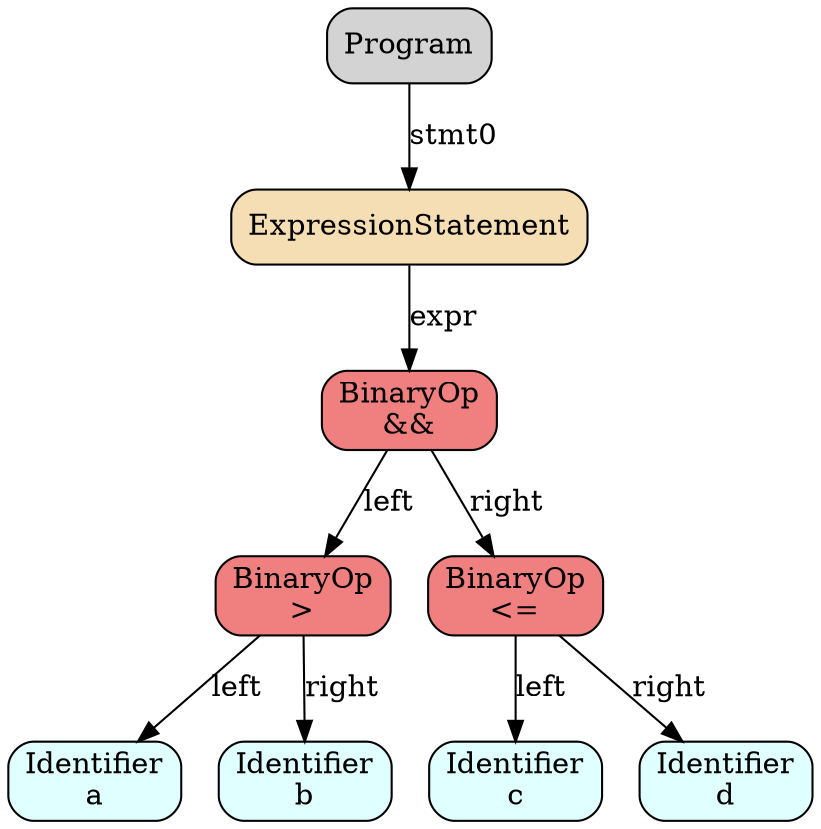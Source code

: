 digraph AST {
  node [shape=rectangle, style="rounded,filled", fillcolor=lightblue];
  rankdir=TB;

  node_0 [label="Program", fillcolor="lightgray"];
  node_1 [label="ExpressionStatement", fillcolor="wheat"];
  node_2 [label="BinaryOp\n&&", fillcolor="lightcoral"];
  node_3 [label="BinaryOp\n>", fillcolor="lightcoral"];
  node_4 [label="Identifier\na", fillcolor="lightcyan"];
  node_5 [label="Identifier\nb", fillcolor="lightcyan"];
  node_3 -> node_4 [label="left"];
  node_3 -> node_5 [label="right"];
  node_6 [label="BinaryOp\n<=", fillcolor="lightcoral"];
  node_7 [label="Identifier\nc", fillcolor="lightcyan"];
  node_8 [label="Identifier\nd", fillcolor="lightcyan"];
  node_6 -> node_7 [label="left"];
  node_6 -> node_8 [label="right"];
  node_2 -> node_3 [label="left"];
  node_2 -> node_6 [label="right"];
  node_1 -> node_2 [label="expr"];
  node_0 -> node_1 [label="stmt0"];
}
